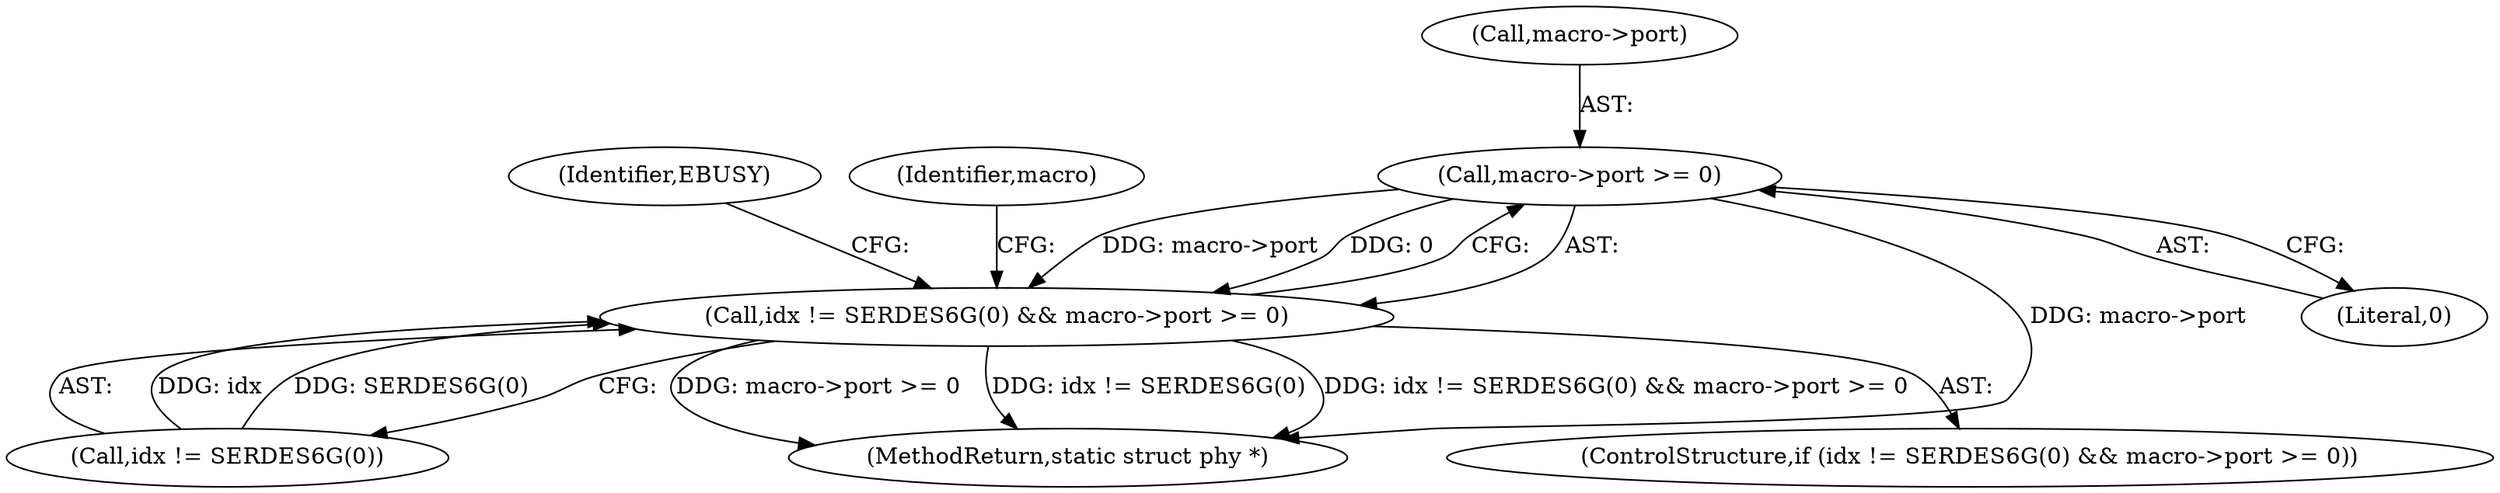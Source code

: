digraph "0_linux_6acb47d1a318e5b3b7115354ebc4ea060c59d3a1_0@pointer" {
"1000169" [label="(Call,macro->port >= 0)"];
"1000164" [label="(Call,idx != SERDES6G(0) && macro->port >= 0)"];
"1000170" [label="(Call,macro->port)"];
"1000165" [label="(Call,idx != SERDES6G(0))"];
"1000177" [label="(Identifier,EBUSY)"];
"1000193" [label="(MethodReturn,static struct phy *)"];
"1000180" [label="(Identifier,macro)"];
"1000173" [label="(Literal,0)"];
"1000163" [label="(ControlStructure,if (idx != SERDES6G(0) && macro->port >= 0))"];
"1000169" [label="(Call,macro->port >= 0)"];
"1000164" [label="(Call,idx != SERDES6G(0) && macro->port >= 0)"];
"1000169" -> "1000164"  [label="AST: "];
"1000169" -> "1000173"  [label="CFG: "];
"1000170" -> "1000169"  [label="AST: "];
"1000173" -> "1000169"  [label="AST: "];
"1000164" -> "1000169"  [label="CFG: "];
"1000169" -> "1000193"  [label="DDG: macro->port"];
"1000169" -> "1000164"  [label="DDG: macro->port"];
"1000169" -> "1000164"  [label="DDG: 0"];
"1000164" -> "1000163"  [label="AST: "];
"1000164" -> "1000165"  [label="CFG: "];
"1000165" -> "1000164"  [label="AST: "];
"1000177" -> "1000164"  [label="CFG: "];
"1000180" -> "1000164"  [label="CFG: "];
"1000164" -> "1000193"  [label="DDG: idx != SERDES6G(0) && macro->port >= 0"];
"1000164" -> "1000193"  [label="DDG: macro->port >= 0"];
"1000164" -> "1000193"  [label="DDG: idx != SERDES6G(0)"];
"1000165" -> "1000164"  [label="DDG: idx"];
"1000165" -> "1000164"  [label="DDG: SERDES6G(0)"];
}
